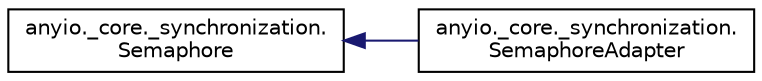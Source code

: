 digraph "Graphical Class Hierarchy"
{
 // LATEX_PDF_SIZE
  edge [fontname="Helvetica",fontsize="10",labelfontname="Helvetica",labelfontsize="10"];
  node [fontname="Helvetica",fontsize="10",shape=record];
  rankdir="LR";
  Node0 [label="anyio._core._synchronization.\lSemaphore",height=0.2,width=0.4,color="black", fillcolor="white", style="filled",URL="$classanyio_1_1__core_1_1__synchronization_1_1Semaphore.html",tooltip=" "];
  Node0 -> Node1 [dir="back",color="midnightblue",fontsize="10",style="solid",fontname="Helvetica"];
  Node1 [label="anyio._core._synchronization.\lSemaphoreAdapter",height=0.2,width=0.4,color="black", fillcolor="white", style="filled",URL="$classanyio_1_1__core_1_1__synchronization_1_1SemaphoreAdapter.html",tooltip=" "];
}
